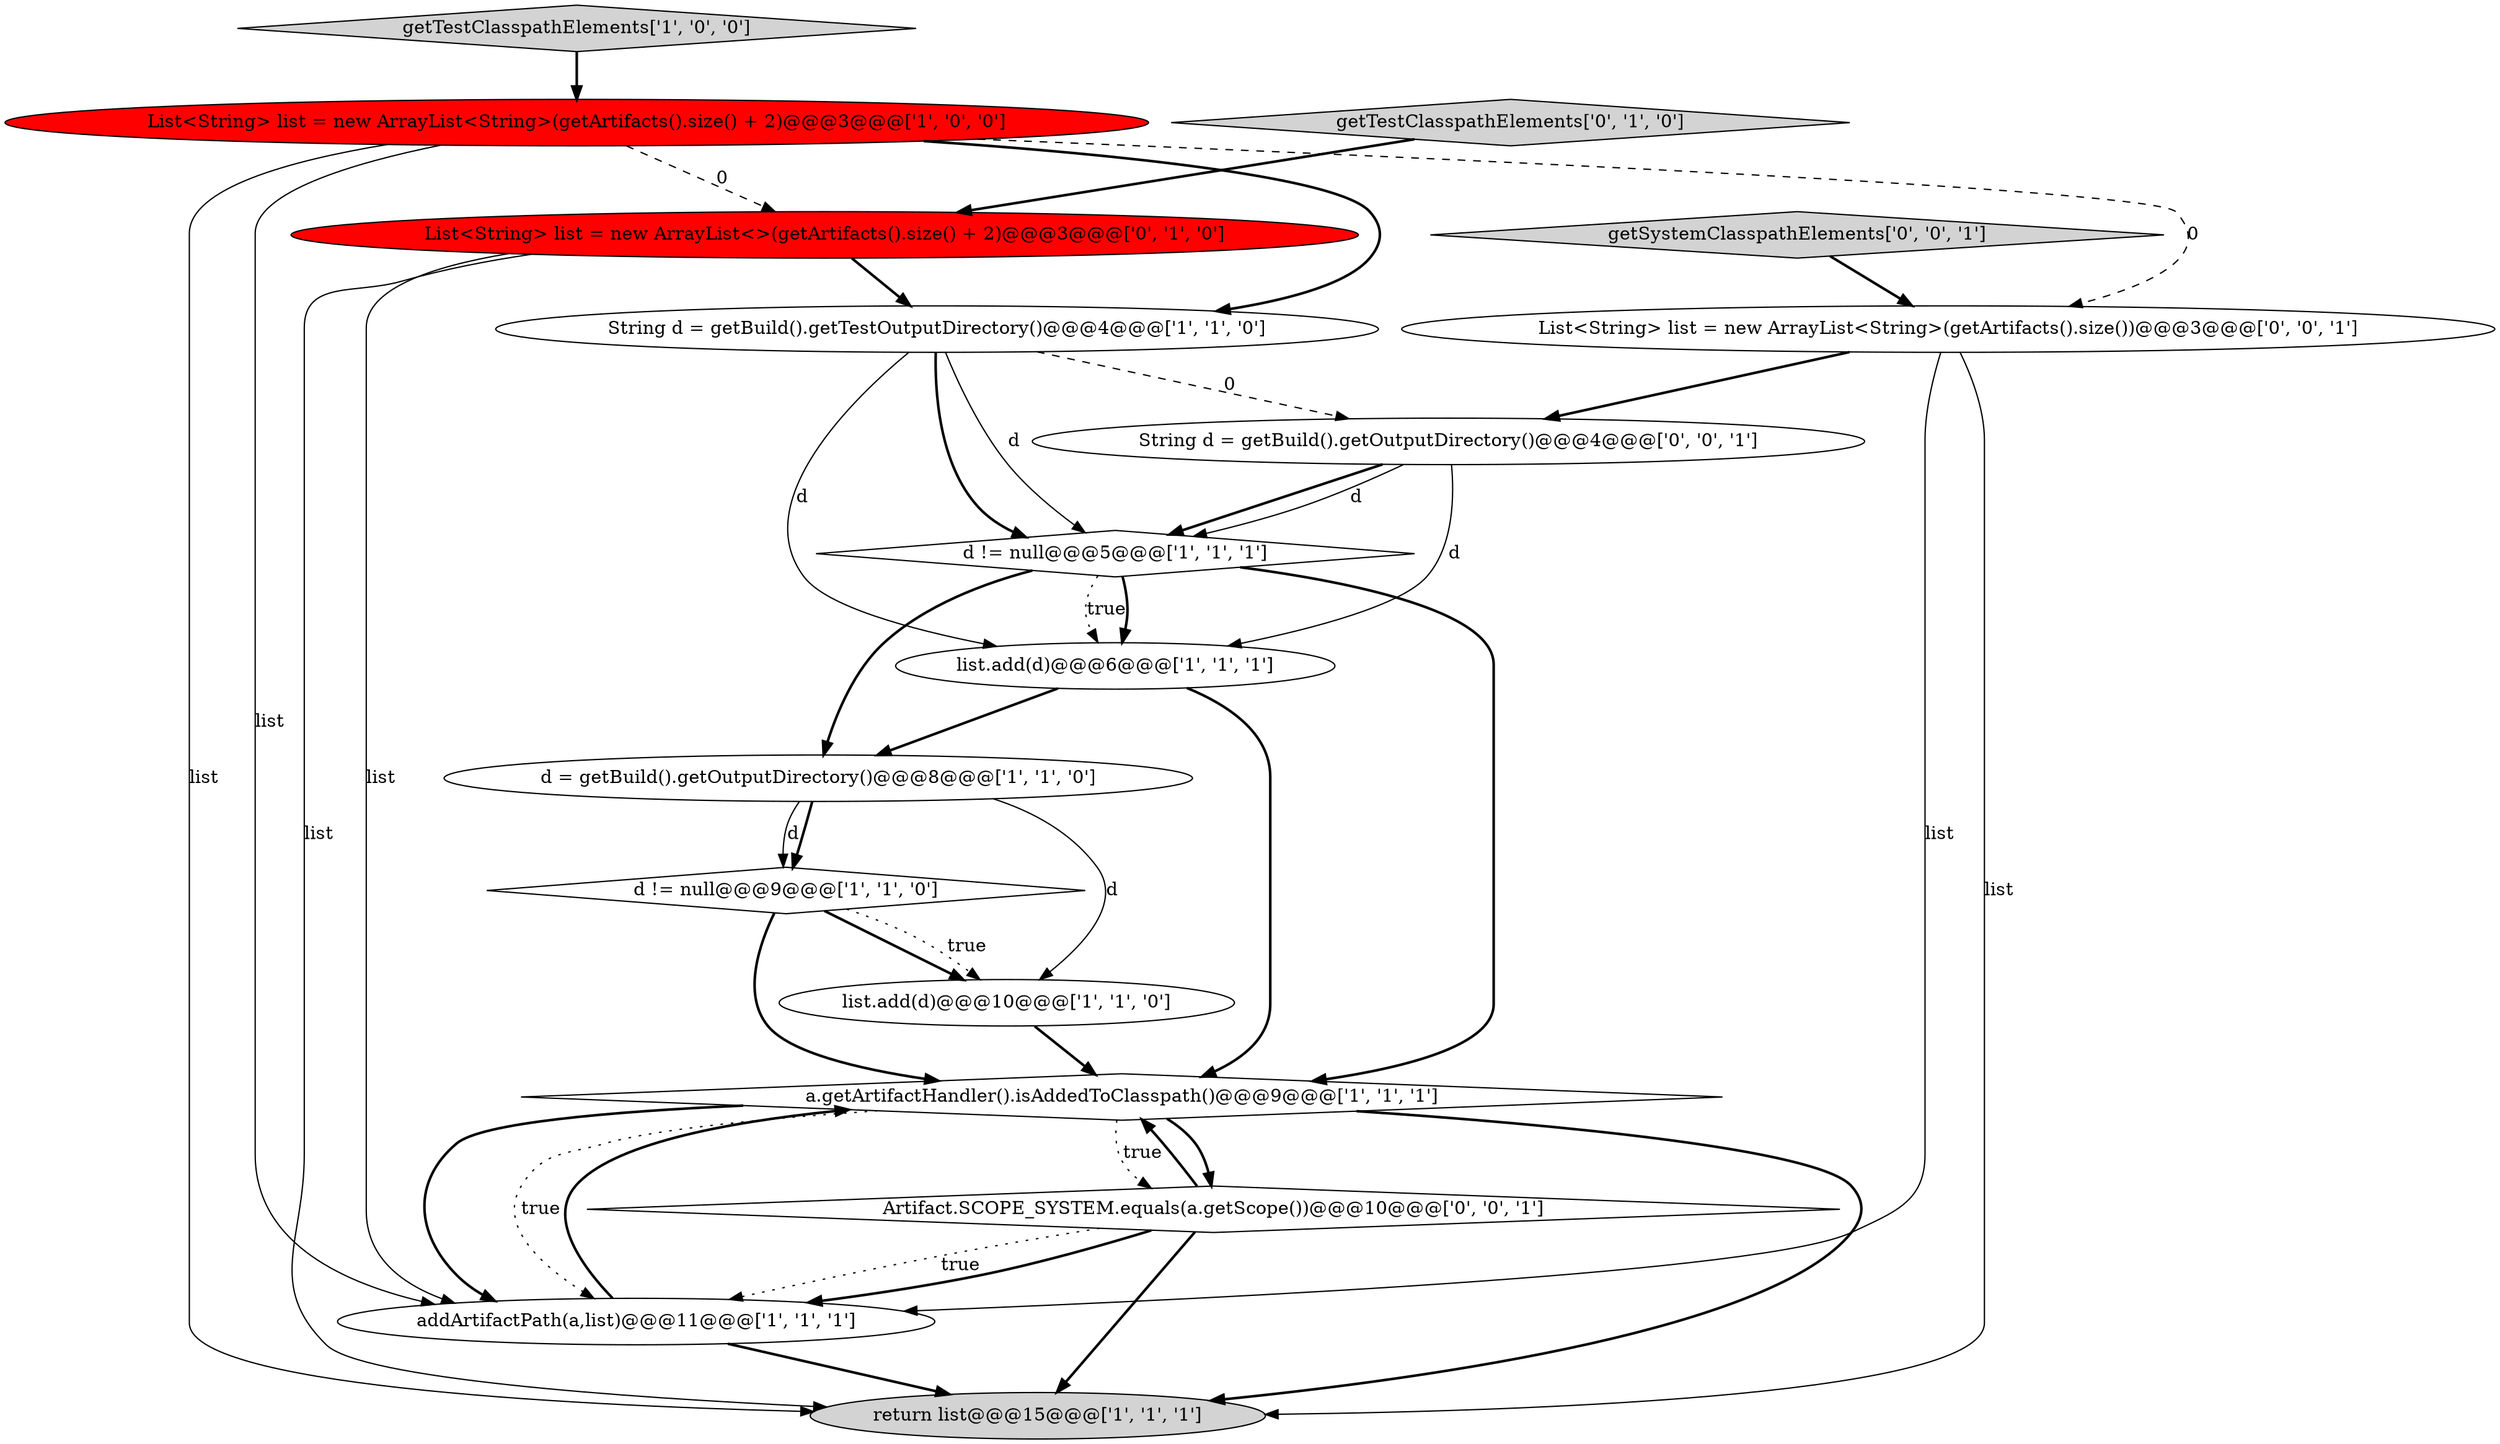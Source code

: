 digraph {
15 [style = filled, label = "List<String> list = new ArrayList<String>(getArtifacts().size())@@@3@@@['0', '0', '1']", fillcolor = white, shape = ellipse image = "AAA0AAABBB3BBB"];
3 [style = filled, label = "d != null@@@9@@@['1', '1', '0']", fillcolor = white, shape = diamond image = "AAA0AAABBB1BBB"];
10 [style = filled, label = "getTestClasspathElements['1', '0', '0']", fillcolor = lightgray, shape = diamond image = "AAA0AAABBB1BBB"];
14 [style = filled, label = "getSystemClasspathElements['0', '0', '1']", fillcolor = lightgray, shape = diamond image = "AAA0AAABBB3BBB"];
11 [style = filled, label = "List<String> list = new ArrayList<>(getArtifacts().size() + 2)@@@3@@@['0', '1', '0']", fillcolor = red, shape = ellipse image = "AAA1AAABBB2BBB"];
2 [style = filled, label = "a.getArtifactHandler().isAddedToClasspath()@@@9@@@['1', '1', '1']", fillcolor = white, shape = diamond image = "AAA0AAABBB1BBB"];
0 [style = filled, label = "list.add(d)@@@10@@@['1', '1', '0']", fillcolor = white, shape = ellipse image = "AAA0AAABBB1BBB"];
6 [style = filled, label = "d != null@@@5@@@['1', '1', '1']", fillcolor = white, shape = diamond image = "AAA0AAABBB1BBB"];
13 [style = filled, label = "Artifact.SCOPE_SYSTEM.equals(a.getScope())@@@10@@@['0', '0', '1']", fillcolor = white, shape = diamond image = "AAA0AAABBB3BBB"];
12 [style = filled, label = "getTestClasspathElements['0', '1', '0']", fillcolor = lightgray, shape = diamond image = "AAA0AAABBB2BBB"];
16 [style = filled, label = "String d = getBuild().getOutputDirectory()@@@4@@@['0', '0', '1']", fillcolor = white, shape = ellipse image = "AAA0AAABBB3BBB"];
9 [style = filled, label = "list.add(d)@@@6@@@['1', '1', '1']", fillcolor = white, shape = ellipse image = "AAA0AAABBB1BBB"];
5 [style = filled, label = "return list@@@15@@@['1', '1', '1']", fillcolor = lightgray, shape = ellipse image = "AAA0AAABBB1BBB"];
8 [style = filled, label = "List<String> list = new ArrayList<String>(getArtifacts().size() + 2)@@@3@@@['1', '0', '0']", fillcolor = red, shape = ellipse image = "AAA1AAABBB1BBB"];
4 [style = filled, label = "addArtifactPath(a,list)@@@11@@@['1', '1', '1']", fillcolor = white, shape = ellipse image = "AAA0AAABBB1BBB"];
7 [style = filled, label = "d = getBuild().getOutputDirectory()@@@8@@@['1', '1', '0']", fillcolor = white, shape = ellipse image = "AAA0AAABBB1BBB"];
1 [style = filled, label = "String d = getBuild().getTestOutputDirectory()@@@4@@@['1', '1', '0']", fillcolor = white, shape = ellipse image = "AAA0AAABBB1BBB"];
7->3 [style = solid, label="d"];
11->1 [style = bold, label=""];
9->2 [style = bold, label=""];
7->0 [style = solid, label="d"];
16->6 [style = bold, label=""];
8->15 [style = dashed, label="0"];
0->2 [style = bold, label=""];
12->11 [style = bold, label=""];
8->5 [style = solid, label="list"];
4->2 [style = bold, label=""];
9->7 [style = bold, label=""];
15->16 [style = bold, label=""];
2->4 [style = bold, label=""];
15->4 [style = solid, label="list"];
11->5 [style = solid, label="list"];
7->3 [style = bold, label=""];
3->0 [style = bold, label=""];
1->9 [style = solid, label="d"];
2->13 [style = bold, label=""];
6->2 [style = bold, label=""];
16->9 [style = solid, label="d"];
8->1 [style = bold, label=""];
1->6 [style = bold, label=""];
11->4 [style = solid, label="list"];
3->2 [style = bold, label=""];
10->8 [style = bold, label=""];
6->9 [style = dotted, label="true"];
1->16 [style = dashed, label="0"];
2->4 [style = dotted, label="true"];
3->0 [style = dotted, label="true"];
13->5 [style = bold, label=""];
8->4 [style = solid, label="list"];
14->15 [style = bold, label=""];
6->9 [style = bold, label=""];
6->7 [style = bold, label=""];
15->5 [style = solid, label="list"];
16->6 [style = solid, label="d"];
8->11 [style = dashed, label="0"];
4->5 [style = bold, label=""];
2->13 [style = dotted, label="true"];
13->4 [style = dotted, label="true"];
2->5 [style = bold, label=""];
13->2 [style = bold, label=""];
13->4 [style = bold, label=""];
1->6 [style = solid, label="d"];
}
